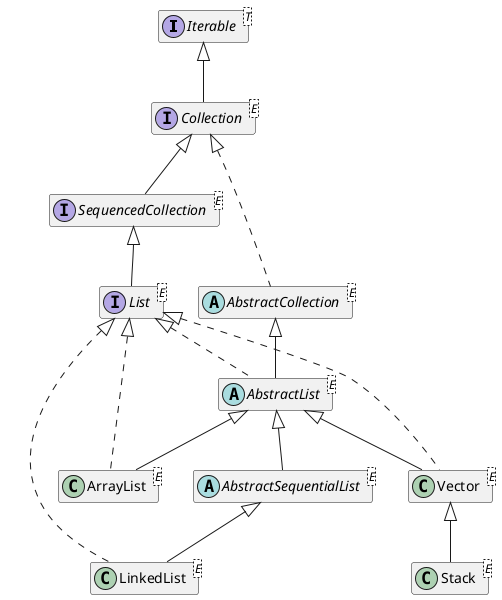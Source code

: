 @startuml List
hide empty member

interface Iterable<T> {}
interface Collection<E> extends Iterable {}
interface SequencedCollection<E> extends Collection {}
interface List<E> extends SequencedCollection {}

abstract class AbstractCollection<E> implements Collection {}
abstract class AbstractList<E> extends AbstractCollection implements List {}
abstract class AbstractSequentialList<E> extends AbstractList {}

class ArrayList<E> extends AbstractList implements List {}
class Vector<E> extends AbstractList implements List {}
class Stack<E> extends Vector {}
class LinkedList<E> extends AbstractSequentialList implements List {}

@enduml